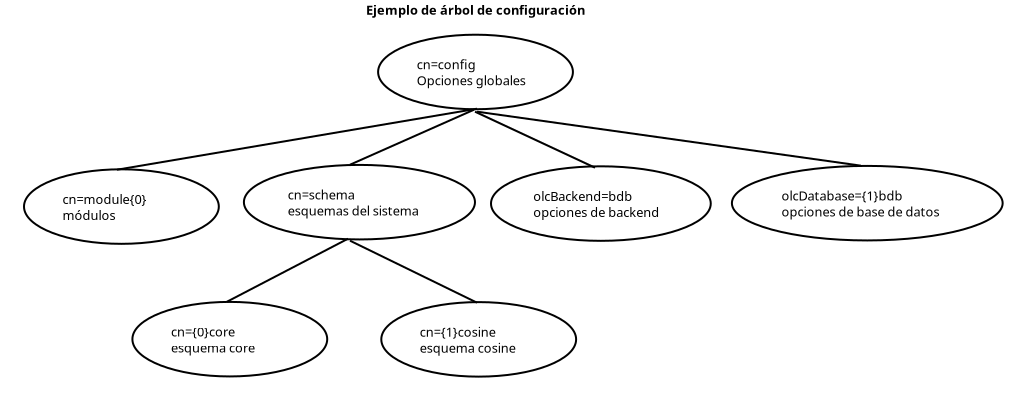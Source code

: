<?xml version="1.0" encoding="UTF-8"?>
<dia:diagram xmlns:dia="http://www.lysator.liu.se/~alla/dia/">
  <dia:layer name="Fondo" visible="true" active="true">
    <dia:object type="AADL - Subprogram" version="0" id="O0">
      <dia:attribute name="obj_pos">
        <dia:point val="19.95,2.3"/>
      </dia:attribute>
      <dia:attribute name="obj_bb">
        <dia:rectangle val="18.8,1.15;30.841,7.177"/>
      </dia:attribute>
      <dia:attribute name="elem_corner">
        <dia:point val="19.95,2.3"/>
      </dia:attribute>
      <dia:attribute name="elem_width">
        <dia:real val="9.741"/>
      </dia:attribute>
      <dia:attribute name="elem_height">
        <dia:real val="3.727"/>
      </dia:attribute>
      <dia:attribute name="obj_pos">
        <dia:point val="19.95,2.3"/>
      </dia:attribute>
      <dia:attribute name="obj_bb">
        <dia:rectangle val="18.8,1.15;30.841,7.177"/>
      </dia:attribute>
      <dia:attribute name="meta">
        <dia:composite type="dict"/>
      </dia:attribute>
      <dia:attribute name="elem_corner">
        <dia:point val="19.95,2.3"/>
      </dia:attribute>
      <dia:attribute name="elem_width">
        <dia:real val="9.741"/>
      </dia:attribute>
      <dia:attribute name="elem_height">
        <dia:real val="3.727"/>
      </dia:attribute>
      <dia:attribute name="declaration">
        <dia:string>##</dia:string>
      </dia:attribute>
      <dia:attribute name="line_colour">
        <dia:color val="#000000"/>
      </dia:attribute>
      <dia:attribute name="fill_colour">
        <dia:color val="#ffffff"/>
      </dia:attribute>
      <dia:attribute name="name">
        <dia:composite type="text">
          <dia:attribute name="string">
            <dia:string>#cn=config
Opciones globales#</dia:string>
          </dia:attribute>
          <dia:attribute name="font">
            <dia:font family="sans" style="0" name="Helvetica"/>
          </dia:attribute>
          <dia:attribute name="height">
            <dia:real val="0.8"/>
          </dia:attribute>
          <dia:attribute name="pos">
            <dia:point val="21.877,3.941"/>
          </dia:attribute>
          <dia:attribute name="color">
            <dia:color val="#000000"/>
          </dia:attribute>
          <dia:attribute name="alignment">
            <dia:enum val="0"/>
          </dia:attribute>
        </dia:composite>
      </dia:attribute>
      <dia:attribute name="aadlbox_ports"/>
      <dia:attribute name="aadlbox_connections"/>
    </dia:object>
    <dia:object type="AADL - Subprogram" version="0" id="O1">
      <dia:attribute name="obj_pos">
        <dia:point val="2.245,9.03"/>
      </dia:attribute>
      <dia:attribute name="obj_bb">
        <dia:rectangle val="1.095,7.88;13.136,13.907"/>
      </dia:attribute>
      <dia:attribute name="elem_corner">
        <dia:point val="2.245,9.03"/>
      </dia:attribute>
      <dia:attribute name="elem_width">
        <dia:real val="9.741"/>
      </dia:attribute>
      <dia:attribute name="elem_height">
        <dia:real val="3.727"/>
      </dia:attribute>
      <dia:attribute name="obj_pos">
        <dia:point val="2.245,9.03"/>
      </dia:attribute>
      <dia:attribute name="obj_bb">
        <dia:rectangle val="1.095,7.88;13.136,13.907"/>
      </dia:attribute>
      <dia:attribute name="meta">
        <dia:composite type="dict"/>
      </dia:attribute>
      <dia:attribute name="elem_corner">
        <dia:point val="2.245,9.03"/>
      </dia:attribute>
      <dia:attribute name="elem_width">
        <dia:real val="9.741"/>
      </dia:attribute>
      <dia:attribute name="elem_height">
        <dia:real val="3.727"/>
      </dia:attribute>
      <dia:attribute name="declaration">
        <dia:string>##</dia:string>
      </dia:attribute>
      <dia:attribute name="line_colour">
        <dia:color val="#000000"/>
      </dia:attribute>
      <dia:attribute name="fill_colour">
        <dia:color val="#ffffff"/>
      </dia:attribute>
      <dia:attribute name="name">
        <dia:composite type="text">
          <dia:attribute name="string">
            <dia:string>#cn=module{0}
módulos#</dia:string>
          </dia:attribute>
          <dia:attribute name="font">
            <dia:font family="sans" style="0" name="Helvetica"/>
          </dia:attribute>
          <dia:attribute name="height">
            <dia:real val="0.8"/>
          </dia:attribute>
          <dia:attribute name="pos">
            <dia:point val="4.172,10.671"/>
          </dia:attribute>
          <dia:attribute name="color">
            <dia:color val="#000000"/>
          </dia:attribute>
          <dia:attribute name="alignment">
            <dia:enum val="0"/>
          </dia:attribute>
        </dia:composite>
      </dia:attribute>
      <dia:attribute name="aadlbox_ports"/>
      <dia:attribute name="aadlbox_connections"/>
    </dia:object>
    <dia:object type="AADL - Subprogram" version="0" id="O2">
      <dia:attribute name="obj_pos">
        <dia:point val="13.24,8.81"/>
      </dia:attribute>
      <dia:attribute name="obj_bb">
        <dia:rectangle val="12.09,7.66;25.944,13.687"/>
      </dia:attribute>
      <dia:attribute name="elem_corner">
        <dia:point val="13.24,8.81"/>
      </dia:attribute>
      <dia:attribute name="elem_width">
        <dia:real val="11.554"/>
      </dia:attribute>
      <dia:attribute name="elem_height">
        <dia:real val="3.727"/>
      </dia:attribute>
      <dia:attribute name="obj_pos">
        <dia:point val="13.24,8.81"/>
      </dia:attribute>
      <dia:attribute name="obj_bb">
        <dia:rectangle val="12.09,7.66;25.944,13.687"/>
      </dia:attribute>
      <dia:attribute name="meta">
        <dia:composite type="dict"/>
      </dia:attribute>
      <dia:attribute name="elem_corner">
        <dia:point val="13.24,8.81"/>
      </dia:attribute>
      <dia:attribute name="elem_width">
        <dia:real val="11.554"/>
      </dia:attribute>
      <dia:attribute name="elem_height">
        <dia:real val="3.727"/>
      </dia:attribute>
      <dia:attribute name="declaration">
        <dia:string>##</dia:string>
      </dia:attribute>
      <dia:attribute name="line_colour">
        <dia:color val="#000000"/>
      </dia:attribute>
      <dia:attribute name="fill_colour">
        <dia:color val="#ffffff"/>
      </dia:attribute>
      <dia:attribute name="name">
        <dia:composite type="text">
          <dia:attribute name="string">
            <dia:string>#cn=schema
esquemas del sistema#</dia:string>
          </dia:attribute>
          <dia:attribute name="font">
            <dia:font family="sans" style="0" name="Helvetica"/>
          </dia:attribute>
          <dia:attribute name="height">
            <dia:real val="0.8"/>
          </dia:attribute>
          <dia:attribute name="pos">
            <dia:point val="15.432,10.451"/>
          </dia:attribute>
          <dia:attribute name="color">
            <dia:color val="#000000"/>
          </dia:attribute>
          <dia:attribute name="alignment">
            <dia:enum val="0"/>
          </dia:attribute>
        </dia:composite>
      </dia:attribute>
      <dia:attribute name="aadlbox_ports"/>
      <dia:attribute name="aadlbox_connections"/>
    </dia:object>
    <dia:object type="AADL - Subprogram" version="0" id="O3">
      <dia:attribute name="obj_pos">
        <dia:point val="25.595,8.88"/>
      </dia:attribute>
      <dia:attribute name="obj_bb">
        <dia:rectangle val="24.445,7.73;37.733,13.757"/>
      </dia:attribute>
      <dia:attribute name="elem_corner">
        <dia:point val="25.595,8.88"/>
      </dia:attribute>
      <dia:attribute name="elem_width">
        <dia:real val="10.988"/>
      </dia:attribute>
      <dia:attribute name="elem_height">
        <dia:real val="3.727"/>
      </dia:attribute>
      <dia:attribute name="obj_pos">
        <dia:point val="25.595,8.88"/>
      </dia:attribute>
      <dia:attribute name="obj_bb">
        <dia:rectangle val="24.445,7.73;37.733,13.757"/>
      </dia:attribute>
      <dia:attribute name="meta">
        <dia:composite type="dict"/>
      </dia:attribute>
      <dia:attribute name="elem_corner">
        <dia:point val="25.595,8.88"/>
      </dia:attribute>
      <dia:attribute name="elem_width">
        <dia:real val="10.988"/>
      </dia:attribute>
      <dia:attribute name="elem_height">
        <dia:real val="3.727"/>
      </dia:attribute>
      <dia:attribute name="declaration">
        <dia:string>##</dia:string>
      </dia:attribute>
      <dia:attribute name="line_colour">
        <dia:color val="#000000"/>
      </dia:attribute>
      <dia:attribute name="fill_colour">
        <dia:color val="#ffffff"/>
      </dia:attribute>
      <dia:attribute name="name">
        <dia:composite type="text">
          <dia:attribute name="string">
            <dia:string>#olcBackend=bdb
opciones de backend#</dia:string>
          </dia:attribute>
          <dia:attribute name="font">
            <dia:font family="sans" style="0" name="Helvetica"/>
          </dia:attribute>
          <dia:attribute name="height">
            <dia:real val="0.8"/>
          </dia:attribute>
          <dia:attribute name="pos">
            <dia:point val="27.704,10.521"/>
          </dia:attribute>
          <dia:attribute name="color">
            <dia:color val="#000000"/>
          </dia:attribute>
          <dia:attribute name="alignment">
            <dia:enum val="0"/>
          </dia:attribute>
        </dia:composite>
      </dia:attribute>
      <dia:attribute name="aadlbox_ports"/>
      <dia:attribute name="aadlbox_connections"/>
    </dia:object>
    <dia:object type="AADL - Subprogram" version="0" id="O4">
      <dia:attribute name="obj_pos">
        <dia:point val="37.64,8.86"/>
      </dia:attribute>
      <dia:attribute name="obj_bb">
        <dia:rectangle val="36.49,7.71;52.328,13.737"/>
      </dia:attribute>
      <dia:attribute name="elem_corner">
        <dia:point val="37.64,8.86"/>
      </dia:attribute>
      <dia:attribute name="elem_width">
        <dia:real val="13.538"/>
      </dia:attribute>
      <dia:attribute name="elem_height">
        <dia:real val="3.727"/>
      </dia:attribute>
      <dia:attribute name="obj_pos">
        <dia:point val="37.64,8.86"/>
      </dia:attribute>
      <dia:attribute name="obj_bb">
        <dia:rectangle val="36.49,7.71;52.328,13.737"/>
      </dia:attribute>
      <dia:attribute name="meta">
        <dia:composite type="dict"/>
      </dia:attribute>
      <dia:attribute name="elem_corner">
        <dia:point val="37.64,8.86"/>
      </dia:attribute>
      <dia:attribute name="elem_width">
        <dia:real val="13.538"/>
      </dia:attribute>
      <dia:attribute name="elem_height">
        <dia:real val="3.727"/>
      </dia:attribute>
      <dia:attribute name="declaration">
        <dia:string>##</dia:string>
      </dia:attribute>
      <dia:attribute name="line_colour">
        <dia:color val="#000000"/>
      </dia:attribute>
      <dia:attribute name="fill_colour">
        <dia:color val="#ffffff"/>
      </dia:attribute>
      <dia:attribute name="name">
        <dia:composite type="text">
          <dia:attribute name="string">
            <dia:string>#olcDatabase={1}bdb
opciones de base de datos#</dia:string>
          </dia:attribute>
          <dia:attribute name="font">
            <dia:font family="sans" style="0" name="Helvetica"/>
          </dia:attribute>
          <dia:attribute name="height">
            <dia:real val="0.8"/>
          </dia:attribute>
          <dia:attribute name="pos">
            <dia:point val="40.123,10.501"/>
          </dia:attribute>
          <dia:attribute name="color">
            <dia:color val="#000000"/>
          </dia:attribute>
          <dia:attribute name="alignment">
            <dia:enum val="0"/>
          </dia:attribute>
        </dia:composite>
      </dia:attribute>
      <dia:attribute name="aadlbox_ports"/>
      <dia:attribute name="aadlbox_connections"/>
    </dia:object>
    <dia:object type="AADL - Subprogram" version="0" id="O5">
      <dia:attribute name="obj_pos">
        <dia:point val="20.11,15.67"/>
      </dia:attribute>
      <dia:attribute name="obj_bb">
        <dia:rectangle val="18.96,14.52;31.001,20.547"/>
      </dia:attribute>
      <dia:attribute name="elem_corner">
        <dia:point val="20.11,15.67"/>
      </dia:attribute>
      <dia:attribute name="elem_width">
        <dia:real val="9.741"/>
      </dia:attribute>
      <dia:attribute name="elem_height">
        <dia:real val="3.727"/>
      </dia:attribute>
      <dia:attribute name="obj_pos">
        <dia:point val="20.11,15.67"/>
      </dia:attribute>
      <dia:attribute name="obj_bb">
        <dia:rectangle val="18.96,14.52;31.001,20.547"/>
      </dia:attribute>
      <dia:attribute name="meta">
        <dia:composite type="dict"/>
      </dia:attribute>
      <dia:attribute name="elem_corner">
        <dia:point val="20.11,15.67"/>
      </dia:attribute>
      <dia:attribute name="elem_width">
        <dia:real val="9.741"/>
      </dia:attribute>
      <dia:attribute name="elem_height">
        <dia:real val="3.727"/>
      </dia:attribute>
      <dia:attribute name="declaration">
        <dia:string>##</dia:string>
      </dia:attribute>
      <dia:attribute name="line_colour">
        <dia:color val="#000000"/>
      </dia:attribute>
      <dia:attribute name="fill_colour">
        <dia:color val="#ffffff"/>
      </dia:attribute>
      <dia:attribute name="name">
        <dia:composite type="text">
          <dia:attribute name="string">
            <dia:string>#cn={1}cosine
esquema cosine#</dia:string>
          </dia:attribute>
          <dia:attribute name="font">
            <dia:font family="sans" style="0" name="Helvetica"/>
          </dia:attribute>
          <dia:attribute name="height">
            <dia:real val="0.8"/>
          </dia:attribute>
          <dia:attribute name="pos">
            <dia:point val="22.037,17.311"/>
          </dia:attribute>
          <dia:attribute name="color">
            <dia:color val="#000000"/>
          </dia:attribute>
          <dia:attribute name="alignment">
            <dia:enum val="0"/>
          </dia:attribute>
        </dia:composite>
      </dia:attribute>
      <dia:attribute name="aadlbox_ports"/>
      <dia:attribute name="aadlbox_connections"/>
    </dia:object>
    <dia:object type="AADL - Subprogram" version="0" id="O6">
      <dia:attribute name="obj_pos">
        <dia:point val="7.665,15.66"/>
      </dia:attribute>
      <dia:attribute name="obj_bb">
        <dia:rectangle val="6.515,14.51;18.556,20.537"/>
      </dia:attribute>
      <dia:attribute name="elem_corner">
        <dia:point val="7.665,15.66"/>
      </dia:attribute>
      <dia:attribute name="elem_width">
        <dia:real val="9.741"/>
      </dia:attribute>
      <dia:attribute name="elem_height">
        <dia:real val="3.727"/>
      </dia:attribute>
      <dia:attribute name="obj_pos">
        <dia:point val="7.665,15.66"/>
      </dia:attribute>
      <dia:attribute name="obj_bb">
        <dia:rectangle val="6.515,14.51;18.556,20.537"/>
      </dia:attribute>
      <dia:attribute name="meta">
        <dia:composite type="dict"/>
      </dia:attribute>
      <dia:attribute name="elem_corner">
        <dia:point val="7.665,15.66"/>
      </dia:attribute>
      <dia:attribute name="elem_width">
        <dia:real val="9.741"/>
      </dia:attribute>
      <dia:attribute name="elem_height">
        <dia:real val="3.727"/>
      </dia:attribute>
      <dia:attribute name="declaration">
        <dia:string>##</dia:string>
      </dia:attribute>
      <dia:attribute name="line_colour">
        <dia:color val="#000000"/>
      </dia:attribute>
      <dia:attribute name="fill_colour">
        <dia:color val="#ffffff"/>
      </dia:attribute>
      <dia:attribute name="name">
        <dia:composite type="text">
          <dia:attribute name="string">
            <dia:string>#cn={0}core
esquema core#</dia:string>
          </dia:attribute>
          <dia:attribute name="font">
            <dia:font family="sans" style="0" name="Helvetica"/>
          </dia:attribute>
          <dia:attribute name="height">
            <dia:real val="0.8"/>
          </dia:attribute>
          <dia:attribute name="pos">
            <dia:point val="9.592,17.301"/>
          </dia:attribute>
          <dia:attribute name="color">
            <dia:color val="#000000"/>
          </dia:attribute>
          <dia:attribute name="alignment">
            <dia:enum val="0"/>
          </dia:attribute>
        </dia:composite>
      </dia:attribute>
      <dia:attribute name="aadlbox_ports"/>
      <dia:attribute name="aadlbox_connections"/>
    </dia:object>
    <dia:object type="Standard - Text" version="1" id="O7">
      <dia:attribute name="obj_pos">
        <dia:point val="6.195,10.9"/>
      </dia:attribute>
      <dia:attribute name="obj_bb">
        <dia:rectangle val="6.195,10.305;6.195,11.053"/>
      </dia:attribute>
      <dia:attribute name="text">
        <dia:composite type="text">
          <dia:attribute name="string">
            <dia:string>##</dia:string>
          </dia:attribute>
          <dia:attribute name="font">
            <dia:font family="sans" style="0" name="Helvetica"/>
          </dia:attribute>
          <dia:attribute name="height">
            <dia:real val="0.8"/>
          </dia:attribute>
          <dia:attribute name="pos">
            <dia:point val="6.195,10.9"/>
          </dia:attribute>
          <dia:attribute name="color">
            <dia:color val="#000000"/>
          </dia:attribute>
          <dia:attribute name="alignment">
            <dia:enum val="0"/>
          </dia:attribute>
        </dia:composite>
      </dia:attribute>
      <dia:attribute name="valign">
        <dia:enum val="3"/>
      </dia:attribute>
      <dia:childnode parent="O1"/>
    </dia:object>
    <dia:object type="Standard - Line" version="0" id="O8">
      <dia:attribute name="obj_pos">
        <dia:point val="24.895,6"/>
      </dia:attribute>
      <dia:attribute name="obj_bb">
        <dia:rectangle val="6.837,5.942;24.953,9.108"/>
      </dia:attribute>
      <dia:attribute name="conn_endpoints">
        <dia:point val="24.895,6"/>
        <dia:point val="6.895,9.05"/>
      </dia:attribute>
      <dia:attribute name="numcp">
        <dia:int val="1"/>
      </dia:attribute>
    </dia:object>
    <dia:object type="Standard - Line" version="0" id="O9">
      <dia:attribute name="obj_pos">
        <dia:point val="24.745,6.05"/>
      </dia:attribute>
      <dia:attribute name="obj_bb">
        <dia:rectangle val="18.479,5.984;24.811,8.866"/>
      </dia:attribute>
      <dia:attribute name="conn_endpoints">
        <dia:point val="24.745,6.05"/>
        <dia:point val="18.545,8.8"/>
      </dia:attribute>
      <dia:attribute name="numcp">
        <dia:int val="1"/>
      </dia:attribute>
    </dia:object>
    <dia:object type="Standard - Line" version="0" id="O10">
      <dia:attribute name="obj_pos">
        <dia:point val="24.795,6.15"/>
      </dia:attribute>
      <dia:attribute name="obj_bb">
        <dia:rectangle val="24.729,6.084;30.861,9.016"/>
      </dia:attribute>
      <dia:attribute name="conn_endpoints">
        <dia:point val="24.795,6.15"/>
        <dia:point val="30.795,8.95"/>
      </dia:attribute>
      <dia:attribute name="numcp">
        <dia:int val="1"/>
      </dia:attribute>
    </dia:object>
    <dia:object type="Standard - Line" version="0" id="O11">
      <dia:attribute name="obj_pos">
        <dia:point val="24.895,6.15"/>
      </dia:attribute>
      <dia:attribute name="obj_bb">
        <dia:rectangle val="24.838,6.094;44.151,8.906"/>
      </dia:attribute>
      <dia:attribute name="conn_endpoints">
        <dia:point val="24.895,6.15"/>
        <dia:point val="44.095,8.85"/>
      </dia:attribute>
      <dia:attribute name="numcp">
        <dia:int val="1"/>
      </dia:attribute>
    </dia:object>
    <dia:object type="Standard - Line" version="0" id="O12">
      <dia:attribute name="obj_pos">
        <dia:point val="18.445,12.5"/>
      </dia:attribute>
      <dia:attribute name="obj_bb">
        <dia:rectangle val="12.328,12.433;18.512,15.717"/>
      </dia:attribute>
      <dia:attribute name="conn_endpoints">
        <dia:point val="18.445,12.5"/>
        <dia:point val="12.395,15.65"/>
      </dia:attribute>
      <dia:attribute name="numcp">
        <dia:int val="1"/>
      </dia:attribute>
    </dia:object>
    <dia:object type="Standard - Line" version="0" id="O13">
      <dia:attribute name="obj_pos">
        <dia:point val="18.545,12.6"/>
      </dia:attribute>
      <dia:attribute name="obj_bb">
        <dia:rectangle val="18.478,12.533;24.962,15.767"/>
      </dia:attribute>
      <dia:attribute name="conn_endpoints">
        <dia:point val="18.545,12.6"/>
        <dia:point val="24.895,15.7"/>
      </dia:attribute>
      <dia:attribute name="numcp">
        <dia:int val="1"/>
      </dia:attribute>
    </dia:object>
    <dia:object type="Standard - Text" version="1" id="O14">
      <dia:attribute name="obj_pos">
        <dia:point val="19.345,1.3"/>
      </dia:attribute>
      <dia:attribute name="obj_bb">
        <dia:rectangle val="19.345,0.705;31.668,1.452"/>
      </dia:attribute>
      <dia:attribute name="text">
        <dia:composite type="text">
          <dia:attribute name="string">
            <dia:string>#Ejemplo de árbol de configuración#</dia:string>
          </dia:attribute>
          <dia:attribute name="font">
            <dia:font family="sans" style="80" name="Helvetica-Bold"/>
          </dia:attribute>
          <dia:attribute name="height">
            <dia:real val="0.8"/>
          </dia:attribute>
          <dia:attribute name="pos">
            <dia:point val="19.345,1.3"/>
          </dia:attribute>
          <dia:attribute name="color">
            <dia:color val="#000000"/>
          </dia:attribute>
          <dia:attribute name="alignment">
            <dia:enum val="0"/>
          </dia:attribute>
        </dia:composite>
      </dia:attribute>
      <dia:attribute name="valign">
        <dia:enum val="3"/>
      </dia:attribute>
    </dia:object>
  </dia:layer>
</dia:diagram>
